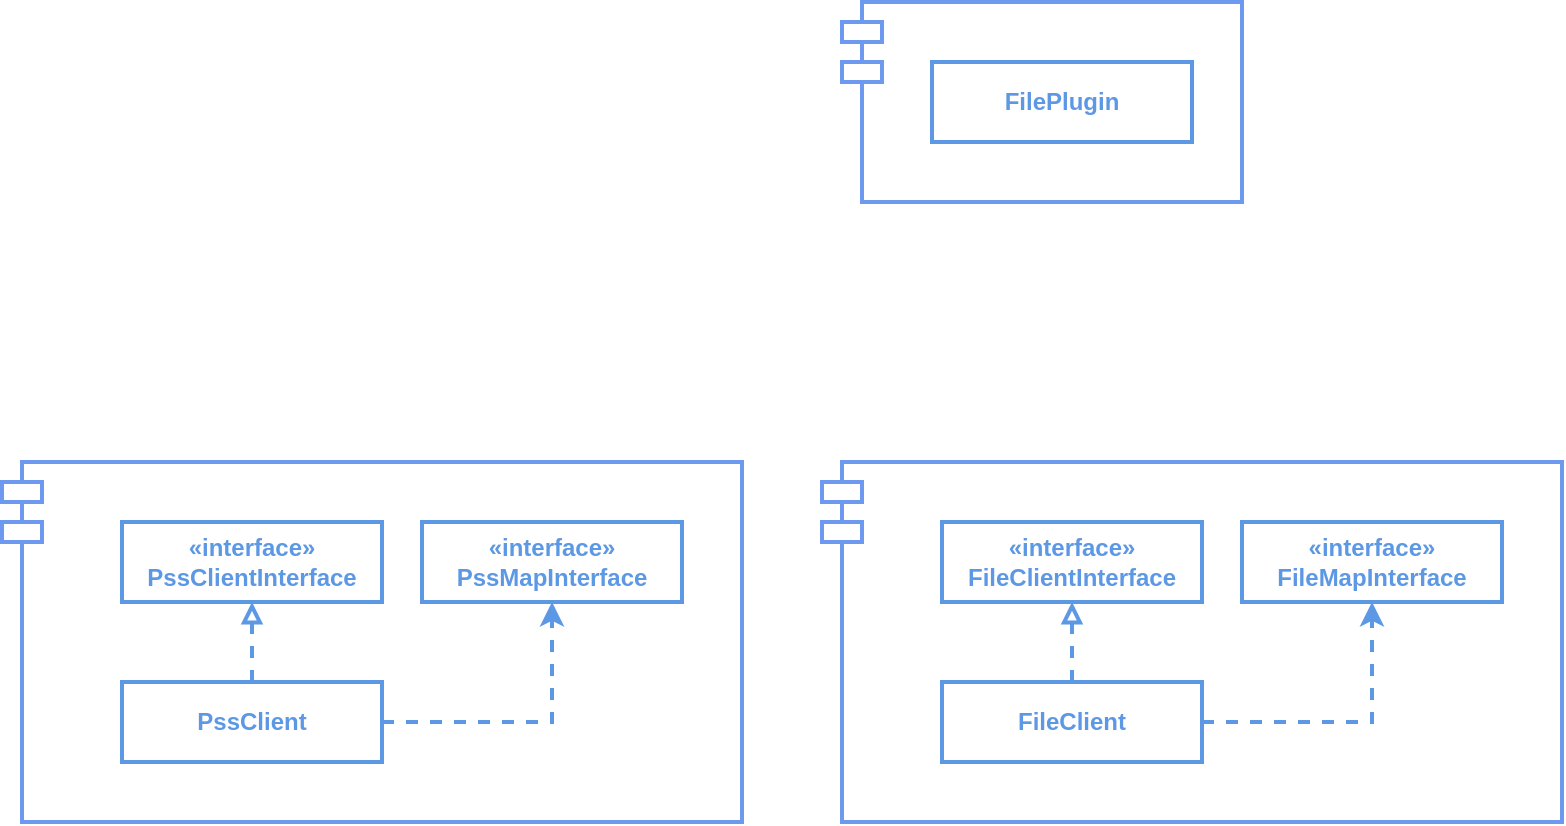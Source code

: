 <mxfile version="24.5.5" type="github">
  <diagram name="Page-1" id="h9jvTwdCyAzHPFXCdA1G">
    <mxGraphModel dx="1369" dy="774" grid="1" gridSize="10" guides="1" tooltips="1" connect="1" arrows="1" fold="1" page="1" pageScale="1" pageWidth="980" pageHeight="1390" math="0" shadow="0">
      <root>
        <mxCell id="0" />
        <mxCell id="1" parent="0" />
        <mxCell id="U5WQ896clrjq45m2ISfL-1" value="" style="shape=module;align=left;spacingLeft=20;align=center;verticalAlign=top;whiteSpace=wrap;html=1;strokeColor=#6D99F1;strokeWidth=2;" vertex="1" parent="1">
          <mxGeometry x="110" y="470" width="370" height="180" as="geometry" />
        </mxCell>
        <mxCell id="U5WQ896clrjq45m2ISfL-3" value="&lt;font color=&quot;#5d98e5&quot;&gt;&lt;b&gt;«interface»&lt;br&gt;PssMapInterface&lt;/b&gt;&lt;br&gt;&lt;/font&gt;" style="html=1;whiteSpace=wrap;strokeWidth=2;strokeColor=#5d98e5;" vertex="1" parent="1">
          <mxGeometry x="320" y="500" width="130" height="40" as="geometry" />
        </mxCell>
        <mxCell id="U5WQ896clrjq45m2ISfL-4" value="&lt;font color=&quot;#5d98e5&quot;&gt;&lt;b&gt;«interface»&lt;br&gt;PssClientInterface&lt;/b&gt;&lt;br&gt;&lt;/font&gt;" style="html=1;whiteSpace=wrap;strokeWidth=2;strokeColor=#5d98e5;" vertex="1" parent="1">
          <mxGeometry x="170" y="500" width="130" height="40" as="geometry" />
        </mxCell>
        <mxCell id="U5WQ896clrjq45m2ISfL-7" style="edgeStyle=orthogonalEdgeStyle;rounded=0;orthogonalLoop=1;jettySize=auto;html=1;exitX=1;exitY=0.5;exitDx=0;exitDy=0;entryX=0.5;entryY=1;entryDx=0;entryDy=0;strokeColor=#5D98E5;strokeWidth=2;dashed=1;" edge="1" parent="1" source="U5WQ896clrjq45m2ISfL-5" target="U5WQ896clrjq45m2ISfL-3">
          <mxGeometry relative="1" as="geometry" />
        </mxCell>
        <mxCell id="U5WQ896clrjq45m2ISfL-8" style="edgeStyle=orthogonalEdgeStyle;rounded=0;orthogonalLoop=1;jettySize=auto;html=1;exitX=0.5;exitY=0;exitDx=0;exitDy=0;entryX=0.5;entryY=1;entryDx=0;entryDy=0;strokeColor=#5D98E5;dashed=1;endArrow=block;endFill=0;strokeWidth=2;" edge="1" parent="1" source="U5WQ896clrjq45m2ISfL-5" target="U5WQ896clrjq45m2ISfL-4">
          <mxGeometry relative="1" as="geometry" />
        </mxCell>
        <mxCell id="U5WQ896clrjq45m2ISfL-5" value="&lt;font color=&quot;#5d98e5&quot;&gt;&lt;b&gt;PssClient&lt;/b&gt;&lt;/font&gt;" style="html=1;whiteSpace=wrap;strokeColor=#5d98e5;strokeWidth=2;" vertex="1" parent="1">
          <mxGeometry x="170" y="580" width="130" height="40" as="geometry" />
        </mxCell>
        <mxCell id="U5WQ896clrjq45m2ISfL-9" value="" style="shape=module;align=left;spacingLeft=20;align=center;verticalAlign=top;whiteSpace=wrap;html=1;strokeColor=#6D99F1;strokeWidth=2;" vertex="1" parent="1">
          <mxGeometry x="520" y="470" width="370" height="180" as="geometry" />
        </mxCell>
        <mxCell id="U5WQ896clrjq45m2ISfL-10" value="&lt;font color=&quot;#5d98e5&quot;&gt;&lt;b&gt;«interface»&lt;br&gt;FileMapInterface&lt;/b&gt;&lt;br&gt;&lt;/font&gt;" style="html=1;whiteSpace=wrap;strokeWidth=2;strokeColor=#5d98e5;" vertex="1" parent="1">
          <mxGeometry x="730" y="500" width="130" height="40" as="geometry" />
        </mxCell>
        <mxCell id="U5WQ896clrjq45m2ISfL-11" value="&lt;font color=&quot;#5d98e5&quot;&gt;&lt;b&gt;«interface»&lt;br&gt;FileClientInterface&lt;/b&gt;&lt;br&gt;&lt;/font&gt;" style="html=1;whiteSpace=wrap;strokeWidth=2;strokeColor=#5d98e5;" vertex="1" parent="1">
          <mxGeometry x="580" y="500" width="130" height="40" as="geometry" />
        </mxCell>
        <mxCell id="U5WQ896clrjq45m2ISfL-12" style="edgeStyle=orthogonalEdgeStyle;rounded=0;orthogonalLoop=1;jettySize=auto;html=1;exitX=1;exitY=0.5;exitDx=0;exitDy=0;entryX=0.5;entryY=1;entryDx=0;entryDy=0;strokeColor=#5D98E5;strokeWidth=2;dashed=1;" edge="1" parent="1" source="U5WQ896clrjq45m2ISfL-14" target="U5WQ896clrjq45m2ISfL-10">
          <mxGeometry relative="1" as="geometry" />
        </mxCell>
        <mxCell id="U5WQ896clrjq45m2ISfL-13" style="edgeStyle=orthogonalEdgeStyle;rounded=0;orthogonalLoop=1;jettySize=auto;html=1;exitX=0.5;exitY=0;exitDx=0;exitDy=0;entryX=0.5;entryY=1;entryDx=0;entryDy=0;strokeColor=#5D98E5;dashed=1;endArrow=block;endFill=0;strokeWidth=2;" edge="1" parent="1" source="U5WQ896clrjq45m2ISfL-14" target="U5WQ896clrjq45m2ISfL-11">
          <mxGeometry relative="1" as="geometry" />
        </mxCell>
        <mxCell id="U5WQ896clrjq45m2ISfL-14" value="&lt;font color=&quot;#5d98e5&quot;&gt;&lt;b&gt;FileClient&lt;/b&gt;&lt;/font&gt;" style="html=1;whiteSpace=wrap;strokeColor=#5d98e5;strokeWidth=2;" vertex="1" parent="1">
          <mxGeometry x="580" y="580" width="130" height="40" as="geometry" />
        </mxCell>
        <mxCell id="U5WQ896clrjq45m2ISfL-15" value="" style="shape=module;align=left;spacingLeft=20;align=center;verticalAlign=top;whiteSpace=wrap;html=1;strokeColor=#6D99F1;strokeWidth=2;" vertex="1" parent="1">
          <mxGeometry x="530" y="240" width="200" height="100" as="geometry" />
        </mxCell>
        <mxCell id="U5WQ896clrjq45m2ISfL-16" value="&lt;font color=&quot;#5d98e5&quot;&gt;&lt;b&gt;FilePlugin&lt;/b&gt;&lt;/font&gt;" style="html=1;whiteSpace=wrap;strokeColor=#5d98e5;strokeWidth=2;" vertex="1" parent="1">
          <mxGeometry x="575" y="270" width="130" height="40" as="geometry" />
        </mxCell>
      </root>
    </mxGraphModel>
  </diagram>
</mxfile>
